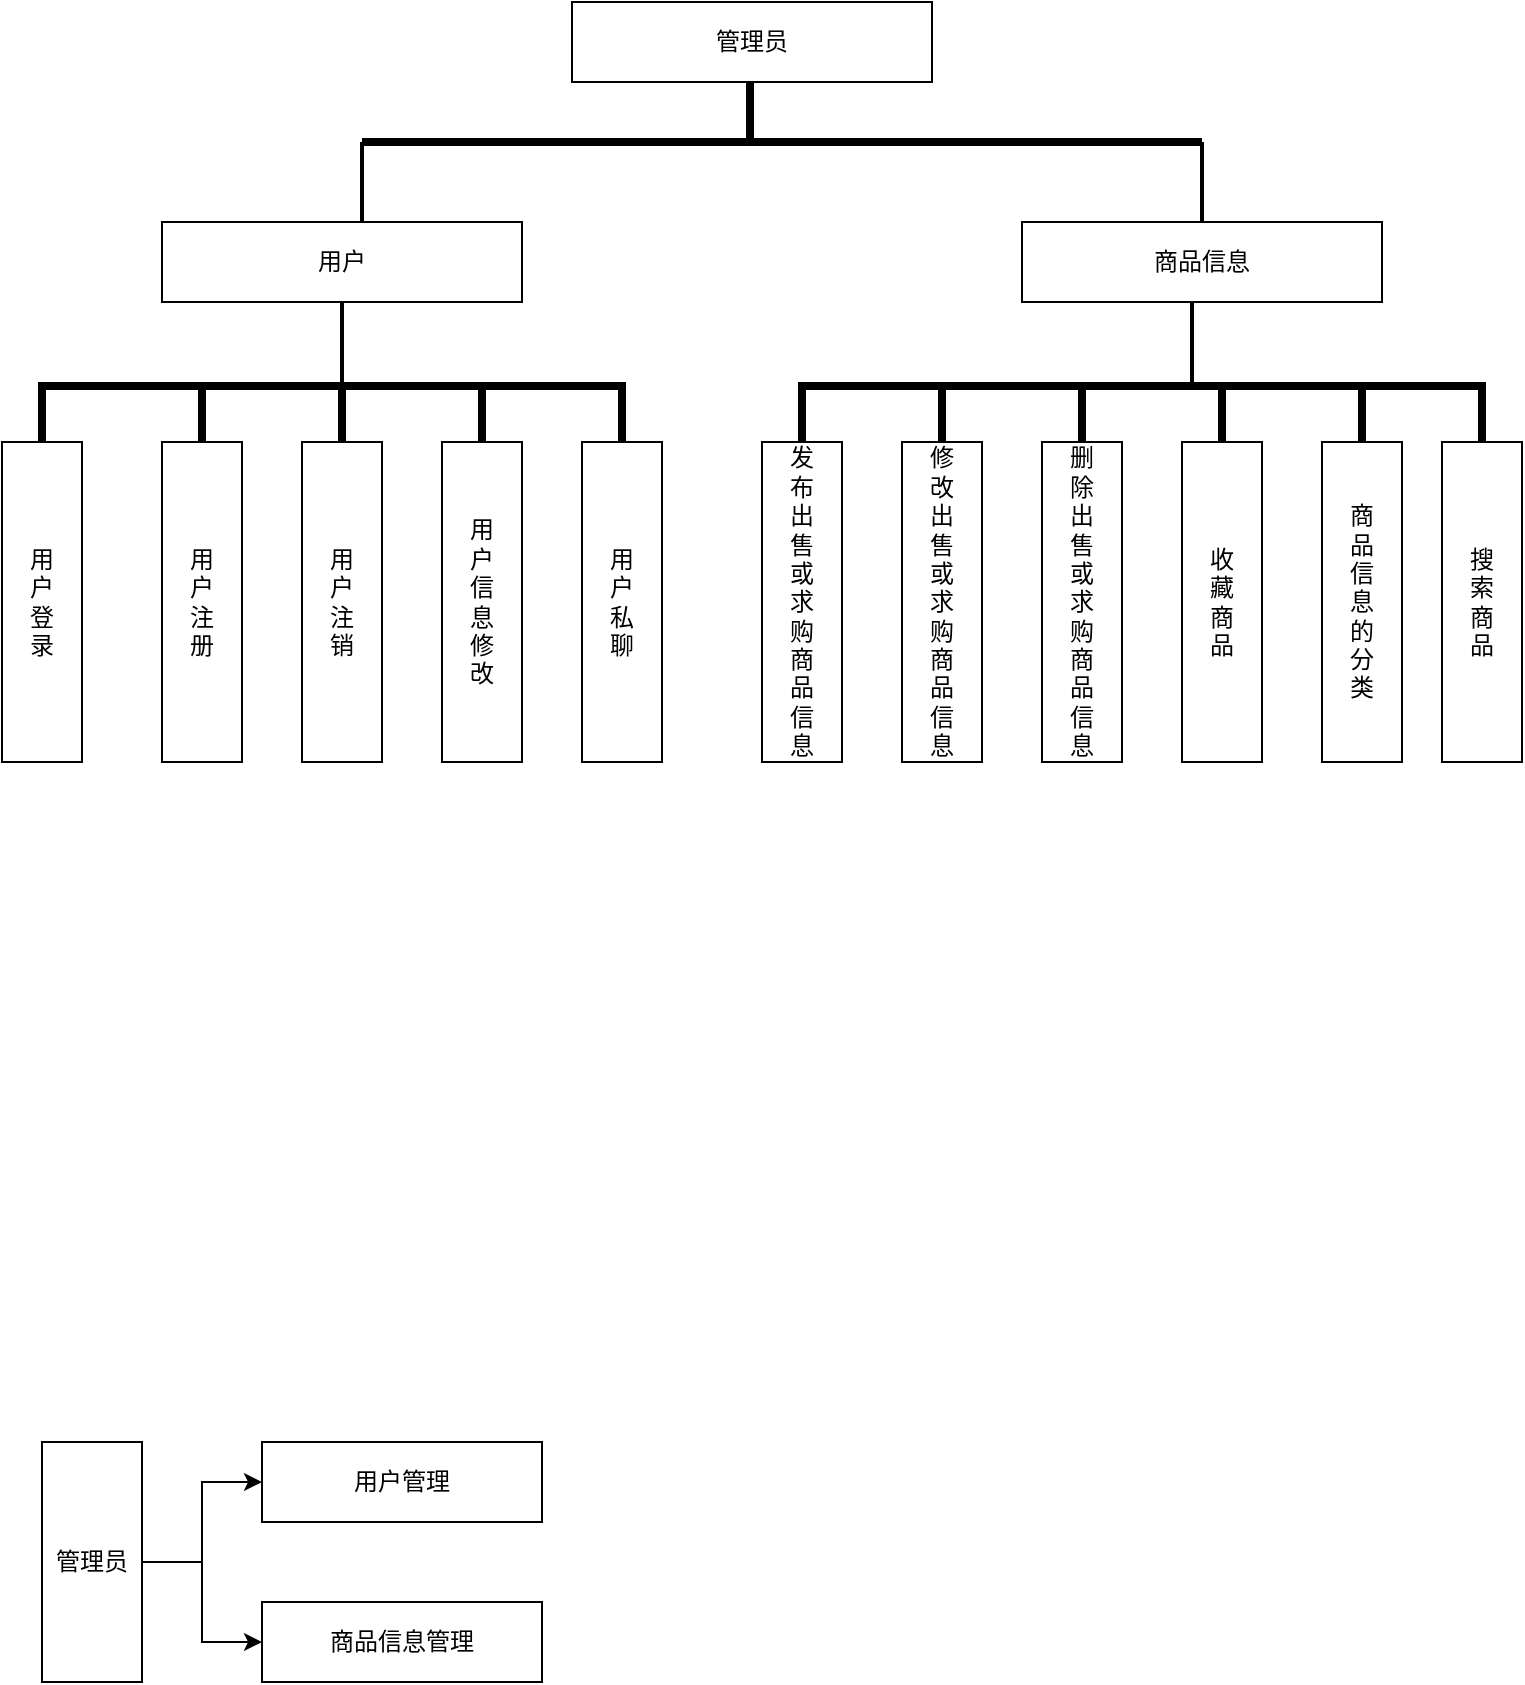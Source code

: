 <mxfile version="22.1.17" type="github">
  <diagram id="8NiMLxr8s7SlpGP2j4rl" name="第 1 页">
    <mxGraphModel dx="1216" dy="485" grid="1" gridSize="10" guides="1" tooltips="1" connect="1" arrows="1" fold="1" page="1" pageScale="1" pageWidth="827" pageHeight="1169" math="0" shadow="0">
      <root>
        <mxCell id="0" />
        <mxCell id="1" parent="0" />
        <mxCell id="yjyAZag0v-w1nwtXMWmd-1" value="用户" style="rounded=0;whiteSpace=wrap;html=1;" parent="1" vertex="1">
          <mxGeometry x="120" y="340" width="180" height="40" as="geometry" />
        </mxCell>
        <mxCell id="yjyAZag0v-w1nwtXMWmd-4" value="用&lt;br&gt;户&lt;br&gt;注&lt;br&gt;册" style="rounded=0;whiteSpace=wrap;html=1;" parent="1" vertex="1">
          <mxGeometry x="120" y="450" width="40" height="160" as="geometry" />
        </mxCell>
        <mxCell id="yjyAZag0v-w1nwtXMWmd-23" value="商品信息" style="rounded=0;whiteSpace=wrap;html=1;" parent="1" vertex="1">
          <mxGeometry x="550" y="340" width="180" height="40" as="geometry" />
        </mxCell>
        <mxCell id="yjyAZag0v-w1nwtXMWmd-47" style="edgeStyle=orthogonalEdgeStyle;rounded=0;orthogonalLoop=1;jettySize=auto;html=1;entryX=0;entryY=0.5;entryDx=0;entryDy=0;" parent="1" source="yjyAZag0v-w1nwtXMWmd-29" target="yjyAZag0v-w1nwtXMWmd-32" edge="1">
          <mxGeometry relative="1" as="geometry" />
        </mxCell>
        <mxCell id="yjyAZag0v-w1nwtXMWmd-48" style="edgeStyle=orthogonalEdgeStyle;rounded=0;orthogonalLoop=1;jettySize=auto;html=1;entryX=0;entryY=0.5;entryDx=0;entryDy=0;" parent="1" source="yjyAZag0v-w1nwtXMWmd-29" target="yjyAZag0v-w1nwtXMWmd-33" edge="1">
          <mxGeometry relative="1" as="geometry" />
        </mxCell>
        <mxCell id="yjyAZag0v-w1nwtXMWmd-29" value="管理员" style="rounded=0;whiteSpace=wrap;html=1;" parent="1" vertex="1">
          <mxGeometry x="60" y="950" width="50" height="120" as="geometry" />
        </mxCell>
        <mxCell id="yjyAZag0v-w1nwtXMWmd-32" value="用户管理" style="rounded=0;whiteSpace=wrap;html=1;" parent="1" vertex="1">
          <mxGeometry x="170" y="950" width="140" height="40" as="geometry" />
        </mxCell>
        <mxCell id="yjyAZag0v-w1nwtXMWmd-33" value="商品信息管理" style="rounded=0;whiteSpace=wrap;html=1;" parent="1" vertex="1">
          <mxGeometry x="170" y="1030" width="140" height="40" as="geometry" />
        </mxCell>
        <mxCell id="NlK2RtDDk6uxh0RXDttx-1" value="用&lt;br&gt;户&lt;br&gt;登&lt;br&gt;录" style="rounded=0;whiteSpace=wrap;html=1;" vertex="1" parent="1">
          <mxGeometry x="40" y="450" width="40" height="160" as="geometry" />
        </mxCell>
        <mxCell id="NlK2RtDDk6uxh0RXDttx-3" value="用&lt;br&gt;户&lt;br&gt;注&lt;br&gt;销" style="rounded=0;whiteSpace=wrap;html=1;" vertex="1" parent="1">
          <mxGeometry x="190" y="450" width="40" height="160" as="geometry" />
        </mxCell>
        <mxCell id="NlK2RtDDk6uxh0RXDttx-4" value="用&lt;br&gt;户&lt;br&gt;信&lt;br&gt;息&lt;br&gt;修&lt;br&gt;改" style="rounded=0;whiteSpace=wrap;html=1;" vertex="1" parent="1">
          <mxGeometry x="260" y="450" width="40" height="160" as="geometry" />
        </mxCell>
        <mxCell id="NlK2RtDDk6uxh0RXDttx-5" value="用&lt;br&gt;户&lt;br&gt;私&lt;br&gt;聊" style="rounded=0;whiteSpace=wrap;html=1;" vertex="1" parent="1">
          <mxGeometry x="330" y="450" width="40" height="160" as="geometry" />
        </mxCell>
        <mxCell id="NlK2RtDDk6uxh0RXDttx-6" value="发&lt;br&gt;布&lt;br&gt;出&lt;br&gt;售&lt;br&gt;或&lt;br&gt;求&lt;br&gt;购&lt;br&gt;商&lt;br&gt;品&lt;br&gt;信&lt;br&gt;息" style="rounded=0;whiteSpace=wrap;html=1;" vertex="1" parent="1">
          <mxGeometry x="420" y="450" width="40" height="160" as="geometry" />
        </mxCell>
        <mxCell id="NlK2RtDDk6uxh0RXDttx-7" value="修&lt;br&gt;改&lt;br&gt;出&lt;br&gt;售&lt;br&gt;或&lt;br&gt;求&lt;br&gt;购&lt;br&gt;商&lt;br&gt;品&lt;br&gt;信&lt;br&gt;息" style="rounded=0;whiteSpace=wrap;html=1;" vertex="1" parent="1">
          <mxGeometry x="490" y="450" width="40" height="160" as="geometry" />
        </mxCell>
        <mxCell id="NlK2RtDDk6uxh0RXDttx-8" value="删&lt;br&gt;除&lt;br&gt;出&lt;br&gt;售&lt;br&gt;或&lt;br&gt;求&lt;br&gt;购&lt;br&gt;商&lt;br&gt;品&lt;br&gt;信&lt;br&gt;息" style="rounded=0;whiteSpace=wrap;html=1;" vertex="1" parent="1">
          <mxGeometry x="560" y="450" width="40" height="160" as="geometry" />
        </mxCell>
        <mxCell id="NlK2RtDDk6uxh0RXDttx-9" value="收&lt;br&gt;藏&lt;br&gt;商&lt;br&gt;品" style="rounded=0;whiteSpace=wrap;html=1;" vertex="1" parent="1">
          <mxGeometry x="630" y="450" width="40" height="160" as="geometry" />
        </mxCell>
        <mxCell id="NlK2RtDDk6uxh0RXDttx-11" value="商&lt;br&gt;品&lt;br&gt;信&lt;br&gt;息&lt;br&gt;的&lt;br&gt;分&lt;br&gt;类" style="rounded=0;whiteSpace=wrap;html=1;" vertex="1" parent="1">
          <mxGeometry x="700" y="450" width="40" height="160" as="geometry" />
        </mxCell>
        <mxCell id="NlK2RtDDk6uxh0RXDttx-12" value="搜&lt;br&gt;索&lt;br&gt;商&lt;br&gt;品" style="rounded=0;whiteSpace=wrap;html=1;" vertex="1" parent="1">
          <mxGeometry x="760" y="450" width="40" height="160" as="geometry" />
        </mxCell>
        <mxCell id="NlK2RtDDk6uxh0RXDttx-26" value="" style="line;strokeWidth=4;html=1;perimeter=backbonePerimeter;points=[];outlineConnect=0;" vertex="1" parent="1">
          <mxGeometry x="60" y="417" width="290" height="10" as="geometry" />
        </mxCell>
        <mxCell id="NlK2RtDDk6uxh0RXDttx-27" value="" style="line;strokeWidth=2;direction=south;html=1;" vertex="1" parent="1">
          <mxGeometry x="205" y="380" width="10" height="40" as="geometry" />
        </mxCell>
        <mxCell id="NlK2RtDDk6uxh0RXDttx-28" value="" style="line;strokeWidth=4;direction=south;html=1;perimeter=backbonePerimeter;points=[];outlineConnect=0;" vertex="1" parent="1">
          <mxGeometry x="55" y="420" width="10" height="30" as="geometry" />
        </mxCell>
        <mxCell id="NlK2RtDDk6uxh0RXDttx-30" value="" style="line;strokeWidth=4;direction=south;html=1;perimeter=backbonePerimeter;points=[];outlineConnect=0;" vertex="1" parent="1">
          <mxGeometry x="135" y="420" width="10" height="30" as="geometry" />
        </mxCell>
        <mxCell id="NlK2RtDDk6uxh0RXDttx-31" value="" style="line;strokeWidth=4;direction=south;html=1;perimeter=backbonePerimeter;points=[];outlineConnect=0;" vertex="1" parent="1">
          <mxGeometry x="205" y="420" width="10" height="30" as="geometry" />
        </mxCell>
        <mxCell id="NlK2RtDDk6uxh0RXDttx-32" value="" style="line;strokeWidth=4;direction=south;html=1;perimeter=backbonePerimeter;points=[];outlineConnect=0;" vertex="1" parent="1">
          <mxGeometry x="275" y="420" width="10" height="30" as="geometry" />
        </mxCell>
        <mxCell id="NlK2RtDDk6uxh0RXDttx-34" value="" style="line;strokeWidth=4;direction=south;html=1;perimeter=backbonePerimeter;points=[];outlineConnect=0;" vertex="1" parent="1">
          <mxGeometry x="345" y="420" width="10" height="30" as="geometry" />
        </mxCell>
        <mxCell id="NlK2RtDDk6uxh0RXDttx-35" value="" style="line;strokeWidth=4;html=1;perimeter=backbonePerimeter;points=[];outlineConnect=0;" vertex="1" parent="1">
          <mxGeometry x="440" y="417" width="340" height="10" as="geometry" />
        </mxCell>
        <mxCell id="NlK2RtDDk6uxh0RXDttx-36" value="" style="line;strokeWidth=2;direction=south;html=1;" vertex="1" parent="1">
          <mxGeometry x="630" y="380" width="10" height="40" as="geometry" />
        </mxCell>
        <mxCell id="NlK2RtDDk6uxh0RXDttx-37" value="" style="line;strokeWidth=4;direction=south;html=1;perimeter=backbonePerimeter;points=[];outlineConnect=0;" vertex="1" parent="1">
          <mxGeometry x="505" y="420" width="10" height="30" as="geometry" />
        </mxCell>
        <mxCell id="NlK2RtDDk6uxh0RXDttx-38" value="" style="line;strokeWidth=4;direction=south;html=1;perimeter=backbonePerimeter;points=[];outlineConnect=0;" vertex="1" parent="1">
          <mxGeometry x="575" y="420" width="10" height="30" as="geometry" />
        </mxCell>
        <mxCell id="NlK2RtDDk6uxh0RXDttx-39" value="" style="line;strokeWidth=4;direction=south;html=1;perimeter=backbonePerimeter;points=[];outlineConnect=0;" vertex="1" parent="1">
          <mxGeometry x="645" y="420" width="10" height="30" as="geometry" />
        </mxCell>
        <mxCell id="NlK2RtDDk6uxh0RXDttx-40" value="" style="line;strokeWidth=4;direction=south;html=1;perimeter=backbonePerimeter;points=[];outlineConnect=0;" vertex="1" parent="1">
          <mxGeometry x="715" y="420" width="10" height="30" as="geometry" />
        </mxCell>
        <mxCell id="NlK2RtDDk6uxh0RXDttx-41" value="" style="line;strokeWidth=4;direction=south;html=1;perimeter=backbonePerimeter;points=[];outlineConnect=0;" vertex="1" parent="1">
          <mxGeometry x="775" y="420" width="10" height="30" as="geometry" />
        </mxCell>
        <mxCell id="NlK2RtDDk6uxh0RXDttx-42" value="" style="line;strokeWidth=4;direction=south;html=1;perimeter=backbonePerimeter;points=[];outlineConnect=0;" vertex="1" parent="1">
          <mxGeometry x="435" y="420" width="10" height="30" as="geometry" />
        </mxCell>
        <mxCell id="NlK2RtDDk6uxh0RXDttx-43" value="管理员" style="rounded=0;whiteSpace=wrap;html=1;" vertex="1" parent="1">
          <mxGeometry x="325" y="230" width="180" height="40" as="geometry" />
        </mxCell>
        <mxCell id="NlK2RtDDk6uxh0RXDttx-46" value="" style="line;strokeWidth=4;direction=south;html=1;perimeter=backbonePerimeter;points=[];outlineConnect=0;" vertex="1" parent="1">
          <mxGeometry x="409" y="270" width="10" height="30" as="geometry" />
        </mxCell>
        <mxCell id="NlK2RtDDk6uxh0RXDttx-47" value="" style="line;strokeWidth=4;html=1;perimeter=backbonePerimeter;points=[];outlineConnect=0;" vertex="1" parent="1">
          <mxGeometry x="220" y="295" width="420" height="10" as="geometry" />
        </mxCell>
        <mxCell id="NlK2RtDDk6uxh0RXDttx-48" value="" style="line;strokeWidth=2;direction=south;html=1;" vertex="1" parent="1">
          <mxGeometry x="215" y="300" width="10" height="40" as="geometry" />
        </mxCell>
        <mxCell id="NlK2RtDDk6uxh0RXDttx-49" value="" style="line;strokeWidth=2;direction=south;html=1;" vertex="1" parent="1">
          <mxGeometry x="635" y="300" width="10" height="40" as="geometry" />
        </mxCell>
      </root>
    </mxGraphModel>
  </diagram>
</mxfile>
